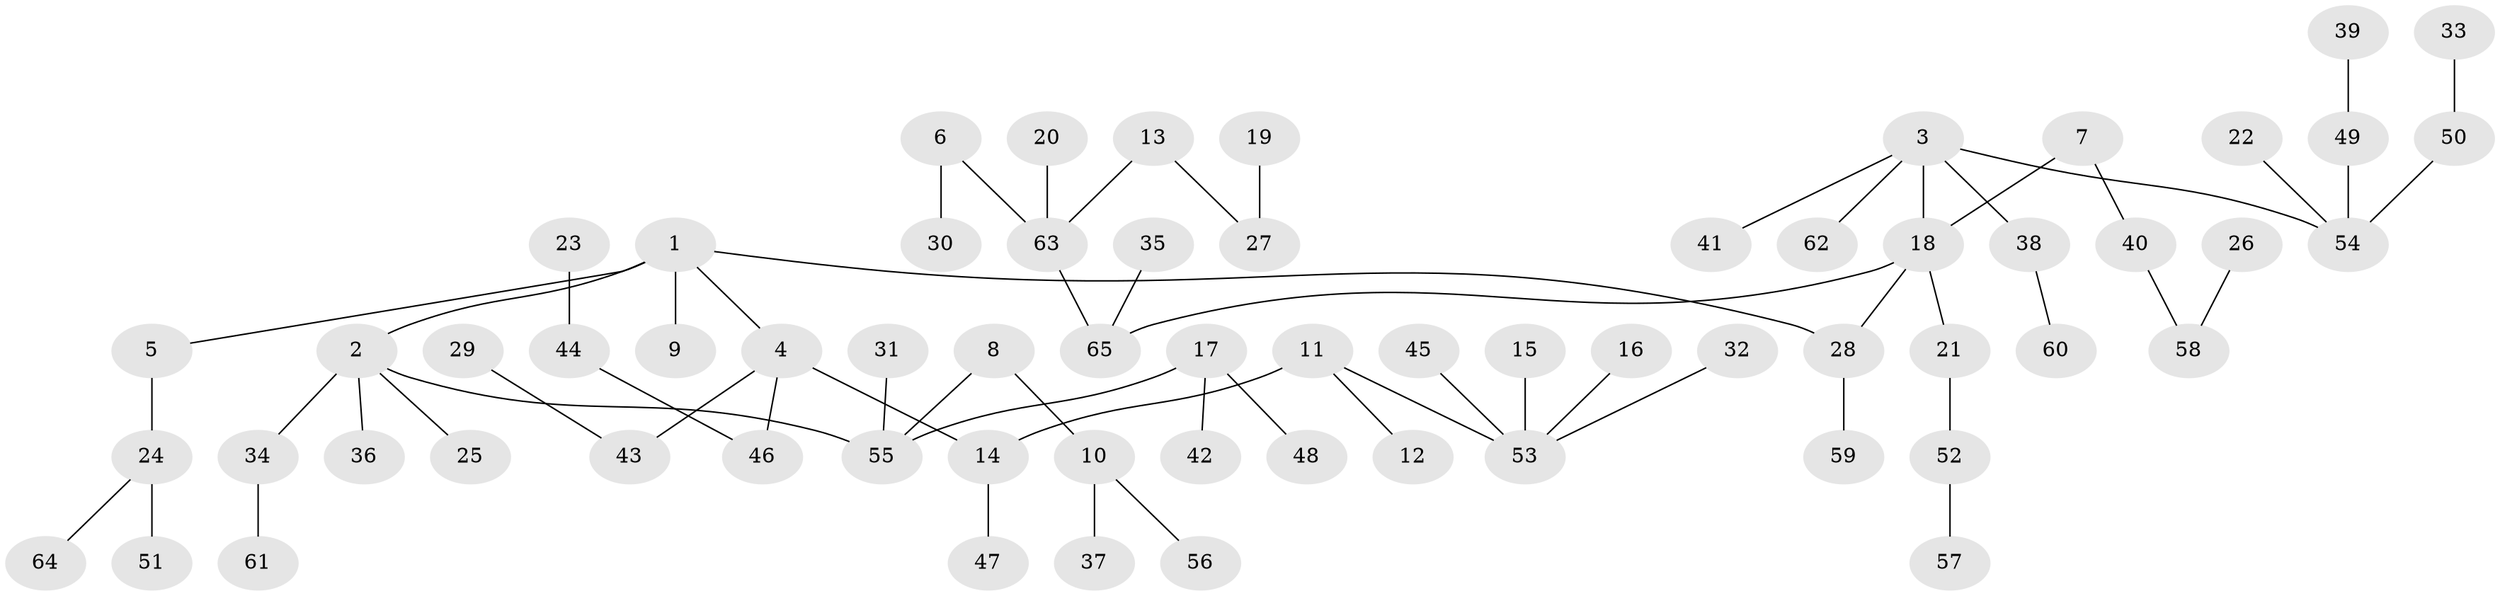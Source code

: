 // original degree distribution, {4: 0.06923076923076923, 5: 0.038461538461538464, 3: 0.13076923076923078, 1: 0.5230769230769231, 6: 0.03076923076923077, 2: 0.2076923076923077}
// Generated by graph-tools (version 1.1) at 2025/37/03/04/25 23:37:20]
// undirected, 65 vertices, 64 edges
graph export_dot {
  node [color=gray90,style=filled];
  1;
  2;
  3;
  4;
  5;
  6;
  7;
  8;
  9;
  10;
  11;
  12;
  13;
  14;
  15;
  16;
  17;
  18;
  19;
  20;
  21;
  22;
  23;
  24;
  25;
  26;
  27;
  28;
  29;
  30;
  31;
  32;
  33;
  34;
  35;
  36;
  37;
  38;
  39;
  40;
  41;
  42;
  43;
  44;
  45;
  46;
  47;
  48;
  49;
  50;
  51;
  52;
  53;
  54;
  55;
  56;
  57;
  58;
  59;
  60;
  61;
  62;
  63;
  64;
  65;
  1 -- 2 [weight=1.0];
  1 -- 4 [weight=1.0];
  1 -- 5 [weight=1.0];
  1 -- 9 [weight=1.0];
  1 -- 28 [weight=1.0];
  2 -- 25 [weight=1.0];
  2 -- 34 [weight=1.0];
  2 -- 36 [weight=1.0];
  2 -- 55 [weight=1.0];
  3 -- 18 [weight=1.0];
  3 -- 38 [weight=1.0];
  3 -- 41 [weight=1.0];
  3 -- 54 [weight=1.0];
  3 -- 62 [weight=1.0];
  4 -- 14 [weight=1.0];
  4 -- 43 [weight=1.0];
  4 -- 46 [weight=1.0];
  5 -- 24 [weight=1.0];
  6 -- 30 [weight=1.0];
  6 -- 63 [weight=1.0];
  7 -- 18 [weight=1.0];
  7 -- 40 [weight=1.0];
  8 -- 10 [weight=1.0];
  8 -- 55 [weight=1.0];
  10 -- 37 [weight=1.0];
  10 -- 56 [weight=1.0];
  11 -- 12 [weight=1.0];
  11 -- 14 [weight=1.0];
  11 -- 53 [weight=1.0];
  13 -- 27 [weight=1.0];
  13 -- 63 [weight=1.0];
  14 -- 47 [weight=1.0];
  15 -- 53 [weight=1.0];
  16 -- 53 [weight=1.0];
  17 -- 42 [weight=1.0];
  17 -- 48 [weight=1.0];
  17 -- 55 [weight=1.0];
  18 -- 21 [weight=1.0];
  18 -- 28 [weight=1.0];
  18 -- 65 [weight=1.0];
  19 -- 27 [weight=1.0];
  20 -- 63 [weight=1.0];
  21 -- 52 [weight=1.0];
  22 -- 54 [weight=1.0];
  23 -- 44 [weight=1.0];
  24 -- 51 [weight=1.0];
  24 -- 64 [weight=1.0];
  26 -- 58 [weight=1.0];
  28 -- 59 [weight=1.0];
  29 -- 43 [weight=1.0];
  31 -- 55 [weight=1.0];
  32 -- 53 [weight=1.0];
  33 -- 50 [weight=1.0];
  34 -- 61 [weight=1.0];
  35 -- 65 [weight=1.0];
  38 -- 60 [weight=1.0];
  39 -- 49 [weight=1.0];
  40 -- 58 [weight=1.0];
  44 -- 46 [weight=1.0];
  45 -- 53 [weight=1.0];
  49 -- 54 [weight=1.0];
  50 -- 54 [weight=1.0];
  52 -- 57 [weight=1.0];
  63 -- 65 [weight=1.0];
}
